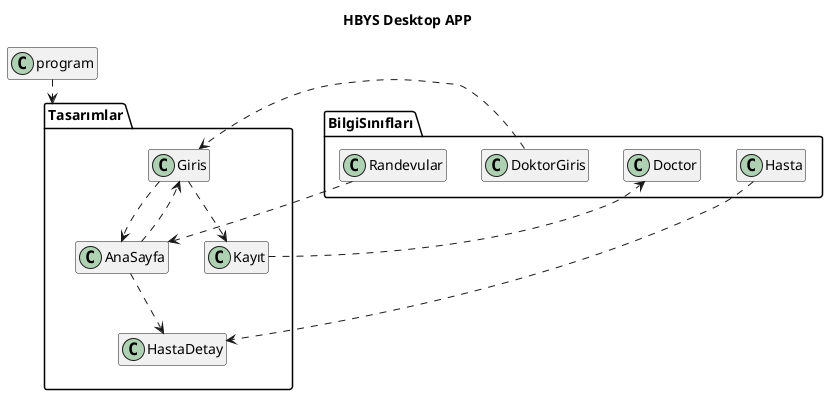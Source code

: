 @startuml HBYS Desktop APP
title HBYS Desktop APP

class program

package BilgiSınıfları {
    class Doctor
    class DoktorGiris
    class Hasta
    class Randevular
}

package Tasarımlar {
    class Kayıt
    class Giris
    class AnaSayfa
    class HastaDetay
}

Giris ..> Kayıt
Giris ..> AnaSayfa
AnaSayfa ..> Giris
AnaSayfa ..> HastaDetay

Randevular ..> AnaSayfa
Hasta ..> HastaDetay
DoktorGiris ..> Giris
Kayıt ..> Doctor
program ..> Tasarımlar

hide empty members
@enduml